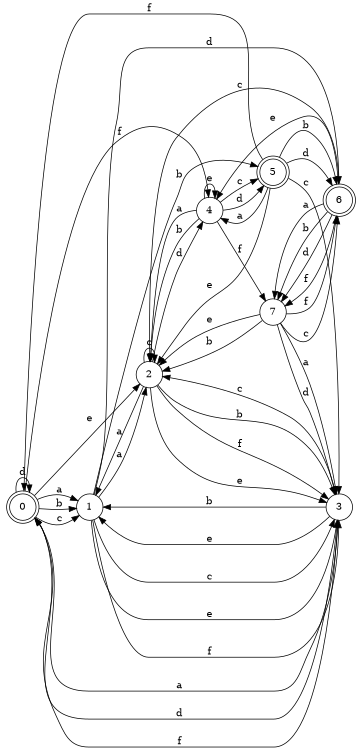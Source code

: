 digraph n7_8 {
__start0 [label="" shape="none"];

rankdir=LR;
size="8,5";

s0 [style="rounded,filled", color="black", fillcolor="white" shape="doublecircle", label="0"];
s1 [style="filled", color="black", fillcolor="white" shape="circle", label="1"];
s2 [style="filled", color="black", fillcolor="white" shape="circle", label="2"];
s3 [style="filled", color="black", fillcolor="white" shape="circle", label="3"];
s4 [style="filled", color="black", fillcolor="white" shape="circle", label="4"];
s5 [style="rounded,filled", color="black", fillcolor="white" shape="doublecircle", label="5"];
s6 [style="rounded,filled", color="black", fillcolor="white" shape="doublecircle", label="6"];
s7 [style="filled", color="black", fillcolor="white" shape="circle", label="7"];
s0 -> s1 [label="a"];
s0 -> s1 [label="b"];
s0 -> s1 [label="c"];
s0 -> s0 [label="d"];
s0 -> s2 [label="e"];
s0 -> s4 [label="f"];
s1 -> s2 [label="a"];
s1 -> s5 [label="b"];
s1 -> s3 [label="c"];
s1 -> s6 [label="d"];
s1 -> s3 [label="e"];
s1 -> s3 [label="f"];
s2 -> s1 [label="a"];
s2 -> s3 [label="b"];
s2 -> s2 [label="c"];
s2 -> s4 [label="d"];
s2 -> s3 [label="e"];
s2 -> s3 [label="f"];
s3 -> s0 [label="a"];
s3 -> s1 [label="b"];
s3 -> s2 [label="c"];
s3 -> s0 [label="d"];
s3 -> s1 [label="e"];
s3 -> s0 [label="f"];
s4 -> s2 [label="a"];
s4 -> s2 [label="b"];
s4 -> s5 [label="c"];
s4 -> s5 [label="d"];
s4 -> s4 [label="e"];
s4 -> s7 [label="f"];
s5 -> s4 [label="a"];
s5 -> s6 [label="b"];
s5 -> s3 [label="c"];
s5 -> s6 [label="d"];
s5 -> s2 [label="e"];
s5 -> s0 [label="f"];
s6 -> s7 [label="a"];
s6 -> s7 [label="b"];
s6 -> s2 [label="c"];
s6 -> s7 [label="d"];
s6 -> s4 [label="e"];
s6 -> s7 [label="f"];
s7 -> s3 [label="a"];
s7 -> s2 [label="b"];
s7 -> s6 [label="c"];
s7 -> s3 [label="d"];
s7 -> s2 [label="e"];
s7 -> s6 [label="f"];

}